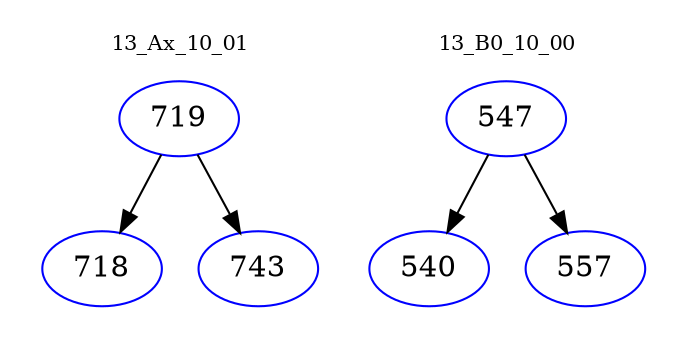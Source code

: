 digraph{
subgraph cluster_0 {
color = white
label = "13_Ax_10_01";
fontsize=10;
T0_719 [label="719", color="blue"]
T0_719 -> T0_718 [color="black"]
T0_718 [label="718", color="blue"]
T0_719 -> T0_743 [color="black"]
T0_743 [label="743", color="blue"]
}
subgraph cluster_1 {
color = white
label = "13_B0_10_00";
fontsize=10;
T1_547 [label="547", color="blue"]
T1_547 -> T1_540 [color="black"]
T1_540 [label="540", color="blue"]
T1_547 -> T1_557 [color="black"]
T1_557 [label="557", color="blue"]
}
}

